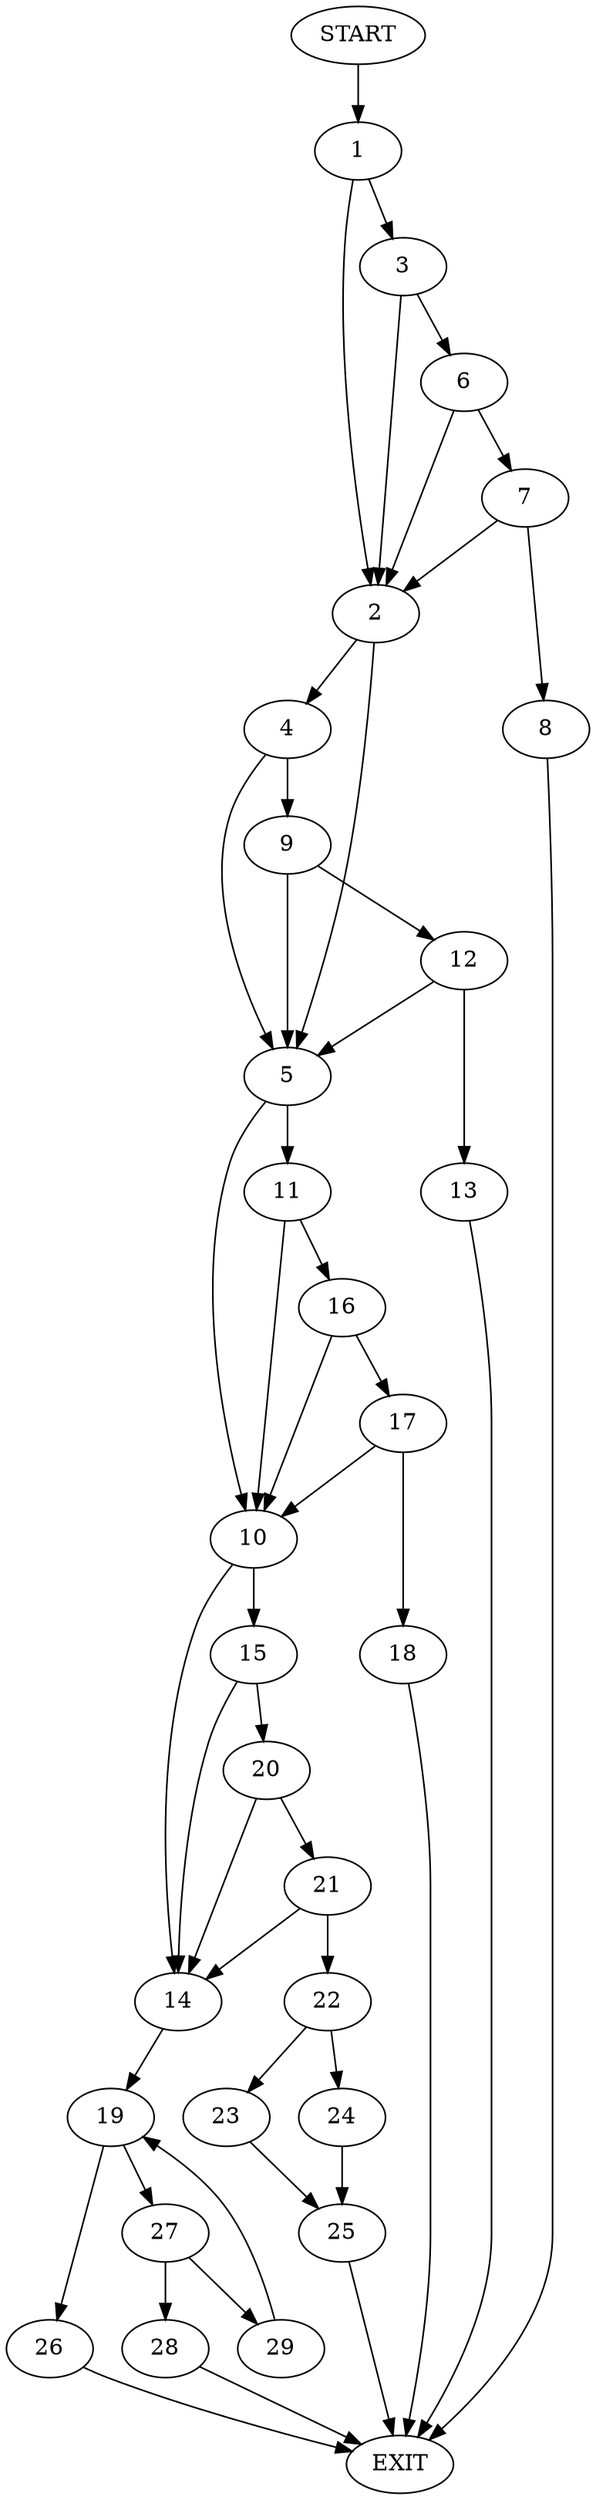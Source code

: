 digraph {
0 [label="START"]
30 [label="EXIT"]
0 -> 1
1 -> 2
1 -> 3
2 -> 4
2 -> 5
3 -> 2
3 -> 6
6 -> 2
6 -> 7
7 -> 2
7 -> 8
8 -> 30
4 -> 5
4 -> 9
5 -> 10
5 -> 11
9 -> 12
9 -> 5
12 -> 13
12 -> 5
13 -> 30
10 -> 14
10 -> 15
11 -> 10
11 -> 16
16 -> 10
16 -> 17
17 -> 10
17 -> 18
18 -> 30
14 -> 19
15 -> 14
15 -> 20
20 -> 14
20 -> 21
21 -> 22
21 -> 14
22 -> 23
22 -> 24
23 -> 25
24 -> 25
25 -> 30
19 -> 26
19 -> 27
27 -> 28
27 -> 29
26 -> 30
29 -> 19
28 -> 30
}
